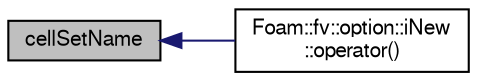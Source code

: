digraph "cellSetName"
{
  bgcolor="transparent";
  edge [fontname="FreeSans",fontsize="10",labelfontname="FreeSans",labelfontsize="10"];
  node [fontname="FreeSans",fontsize="10",shape=record];
  rankdir="LR";
  Node1369 [label="cellSetName",height=0.2,width=0.4,color="black", fillcolor="grey75", style="filled", fontcolor="black"];
  Node1369 -> Node1370 [dir="back",color="midnightblue",fontsize="10",style="solid",fontname="FreeSans"];
  Node1370 [label="Foam::fv::option::iNew\l::operator()",height=0.2,width=0.4,color="black",URL="$a23450.html#aade9db5e363d52d9f47d6ae1f680d6f9"];
}
